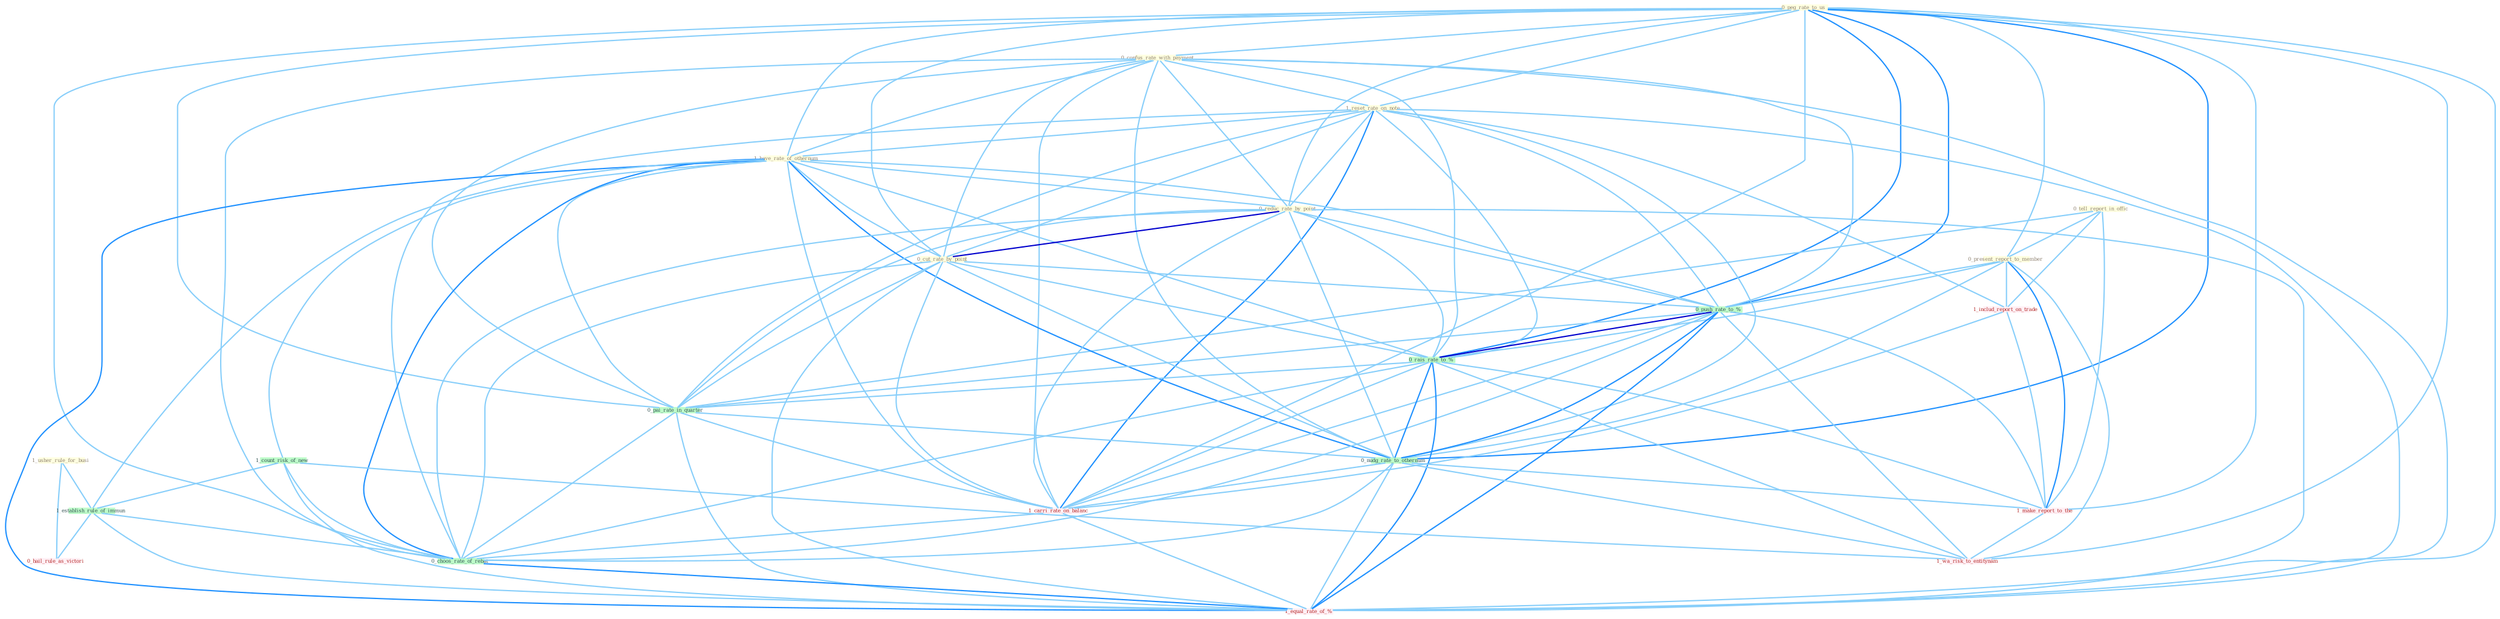 Graph G{ 
    node
    [shape=polygon,style=filled,width=.5,height=.06,color="#BDFCC9",fixedsize=true,fontsize=4,
    fontcolor="#2f4f4f"];
    {node
    [color="#ffffe0", fontcolor="#8b7d6b"] "0_peg_rate_to_us " "0_confus_rate_with_payment " "0_tell_report_in_offic " "0_present_report_to_member " "1_usher_rule_for_busi " "1_reset_rate_on_note " "1_have_rate_of_othernum " "0_reduc_rate_by_point " "0_cut_rate_by_point "}
{node [color="#fff0f5", fontcolor="#b22222"] "1_includ_report_on_trade " "1_carri_rate_on_balanc " "1_make_report_to_the " "1_wa_risk_to_entitynam " "0_hail_rule_as_victori " "1_equal_rate_of_% "}
edge [color="#B0E2FF"];

	"0_peg_rate_to_us " -- "0_confus_rate_with_payment " [w="1", color="#87cefa" ];
	"0_peg_rate_to_us " -- "0_present_report_to_member " [w="1", color="#87cefa" ];
	"0_peg_rate_to_us " -- "1_reset_rate_on_note " [w="1", color="#87cefa" ];
	"0_peg_rate_to_us " -- "1_have_rate_of_othernum " [w="1", color="#87cefa" ];
	"0_peg_rate_to_us " -- "0_reduc_rate_by_point " [w="1", color="#87cefa" ];
	"0_peg_rate_to_us " -- "0_cut_rate_by_point " [w="1", color="#87cefa" ];
	"0_peg_rate_to_us " -- "0_push_rate_to_% " [w="2", color="#1e90ff" , len=0.8];
	"0_peg_rate_to_us " -- "0_rais_rate_to_% " [w="2", color="#1e90ff" , len=0.8];
	"0_peg_rate_to_us " -- "0_pai_rate_in_quarter " [w="1", color="#87cefa" ];
	"0_peg_rate_to_us " -- "0_nudg_rate_to_othernum " [w="2", color="#1e90ff" , len=0.8];
	"0_peg_rate_to_us " -- "1_carri_rate_on_balanc " [w="1", color="#87cefa" ];
	"0_peg_rate_to_us " -- "1_make_report_to_the " [w="1", color="#87cefa" ];
	"0_peg_rate_to_us " -- "0_choos_rate_of_rebat " [w="1", color="#87cefa" ];
	"0_peg_rate_to_us " -- "1_wa_risk_to_entitynam " [w="1", color="#87cefa" ];
	"0_peg_rate_to_us " -- "1_equal_rate_of_% " [w="1", color="#87cefa" ];
	"0_confus_rate_with_payment " -- "1_reset_rate_on_note " [w="1", color="#87cefa" ];
	"0_confus_rate_with_payment " -- "1_have_rate_of_othernum " [w="1", color="#87cefa" ];
	"0_confus_rate_with_payment " -- "0_reduc_rate_by_point " [w="1", color="#87cefa" ];
	"0_confus_rate_with_payment " -- "0_cut_rate_by_point " [w="1", color="#87cefa" ];
	"0_confus_rate_with_payment " -- "0_push_rate_to_% " [w="1", color="#87cefa" ];
	"0_confus_rate_with_payment " -- "0_rais_rate_to_% " [w="1", color="#87cefa" ];
	"0_confus_rate_with_payment " -- "0_pai_rate_in_quarter " [w="1", color="#87cefa" ];
	"0_confus_rate_with_payment " -- "0_nudg_rate_to_othernum " [w="1", color="#87cefa" ];
	"0_confus_rate_with_payment " -- "1_carri_rate_on_balanc " [w="1", color="#87cefa" ];
	"0_confus_rate_with_payment " -- "0_choos_rate_of_rebat " [w="1", color="#87cefa" ];
	"0_confus_rate_with_payment " -- "1_equal_rate_of_% " [w="1", color="#87cefa" ];
	"0_tell_report_in_offic " -- "0_present_report_to_member " [w="1", color="#87cefa" ];
	"0_tell_report_in_offic " -- "0_pai_rate_in_quarter " [w="1", color="#87cefa" ];
	"0_tell_report_in_offic " -- "1_includ_report_on_trade " [w="1", color="#87cefa" ];
	"0_tell_report_in_offic " -- "1_make_report_to_the " [w="1", color="#87cefa" ];
	"0_present_report_to_member " -- "0_push_rate_to_% " [w="1", color="#87cefa" ];
	"0_present_report_to_member " -- "0_rais_rate_to_% " [w="1", color="#87cefa" ];
	"0_present_report_to_member " -- "0_nudg_rate_to_othernum " [w="1", color="#87cefa" ];
	"0_present_report_to_member " -- "1_includ_report_on_trade " [w="1", color="#87cefa" ];
	"0_present_report_to_member " -- "1_make_report_to_the " [w="2", color="#1e90ff" , len=0.8];
	"0_present_report_to_member " -- "1_wa_risk_to_entitynam " [w="1", color="#87cefa" ];
	"1_usher_rule_for_busi " -- "1_establish_rule_of_immun " [w="1", color="#87cefa" ];
	"1_usher_rule_for_busi " -- "0_hail_rule_as_victori " [w="1", color="#87cefa" ];
	"1_reset_rate_on_note " -- "1_have_rate_of_othernum " [w="1", color="#87cefa" ];
	"1_reset_rate_on_note " -- "0_reduc_rate_by_point " [w="1", color="#87cefa" ];
	"1_reset_rate_on_note " -- "0_cut_rate_by_point " [w="1", color="#87cefa" ];
	"1_reset_rate_on_note " -- "0_push_rate_to_% " [w="1", color="#87cefa" ];
	"1_reset_rate_on_note " -- "0_rais_rate_to_% " [w="1", color="#87cefa" ];
	"1_reset_rate_on_note " -- "0_pai_rate_in_quarter " [w="1", color="#87cefa" ];
	"1_reset_rate_on_note " -- "0_nudg_rate_to_othernum " [w="1", color="#87cefa" ];
	"1_reset_rate_on_note " -- "1_includ_report_on_trade " [w="1", color="#87cefa" ];
	"1_reset_rate_on_note " -- "1_carri_rate_on_balanc " [w="2", color="#1e90ff" , len=0.8];
	"1_reset_rate_on_note " -- "0_choos_rate_of_rebat " [w="1", color="#87cefa" ];
	"1_reset_rate_on_note " -- "1_equal_rate_of_% " [w="1", color="#87cefa" ];
	"1_have_rate_of_othernum " -- "0_reduc_rate_by_point " [w="1", color="#87cefa" ];
	"1_have_rate_of_othernum " -- "0_cut_rate_by_point " [w="1", color="#87cefa" ];
	"1_have_rate_of_othernum " -- "1_count_risk_of_new " [w="1", color="#87cefa" ];
	"1_have_rate_of_othernum " -- "0_push_rate_to_% " [w="1", color="#87cefa" ];
	"1_have_rate_of_othernum " -- "0_rais_rate_to_% " [w="1", color="#87cefa" ];
	"1_have_rate_of_othernum " -- "1_establish_rule_of_immun " [w="1", color="#87cefa" ];
	"1_have_rate_of_othernum " -- "0_pai_rate_in_quarter " [w="1", color="#87cefa" ];
	"1_have_rate_of_othernum " -- "0_nudg_rate_to_othernum " [w="2", color="#1e90ff" , len=0.8];
	"1_have_rate_of_othernum " -- "1_carri_rate_on_balanc " [w="1", color="#87cefa" ];
	"1_have_rate_of_othernum " -- "0_choos_rate_of_rebat " [w="2", color="#1e90ff" , len=0.8];
	"1_have_rate_of_othernum " -- "1_equal_rate_of_% " [w="2", color="#1e90ff" , len=0.8];
	"0_reduc_rate_by_point " -- "0_cut_rate_by_point " [w="3", color="#0000cd" , len=0.6];
	"0_reduc_rate_by_point " -- "0_push_rate_to_% " [w="1", color="#87cefa" ];
	"0_reduc_rate_by_point " -- "0_rais_rate_to_% " [w="1", color="#87cefa" ];
	"0_reduc_rate_by_point " -- "0_pai_rate_in_quarter " [w="1", color="#87cefa" ];
	"0_reduc_rate_by_point " -- "0_nudg_rate_to_othernum " [w="1", color="#87cefa" ];
	"0_reduc_rate_by_point " -- "1_carri_rate_on_balanc " [w="1", color="#87cefa" ];
	"0_reduc_rate_by_point " -- "0_choos_rate_of_rebat " [w="1", color="#87cefa" ];
	"0_reduc_rate_by_point " -- "1_equal_rate_of_% " [w="1", color="#87cefa" ];
	"0_cut_rate_by_point " -- "0_push_rate_to_% " [w="1", color="#87cefa" ];
	"0_cut_rate_by_point " -- "0_rais_rate_to_% " [w="1", color="#87cefa" ];
	"0_cut_rate_by_point " -- "0_pai_rate_in_quarter " [w="1", color="#87cefa" ];
	"0_cut_rate_by_point " -- "0_nudg_rate_to_othernum " [w="1", color="#87cefa" ];
	"0_cut_rate_by_point " -- "1_carri_rate_on_balanc " [w="1", color="#87cefa" ];
	"0_cut_rate_by_point " -- "0_choos_rate_of_rebat " [w="1", color="#87cefa" ];
	"0_cut_rate_by_point " -- "1_equal_rate_of_% " [w="1", color="#87cefa" ];
	"1_count_risk_of_new " -- "1_establish_rule_of_immun " [w="1", color="#87cefa" ];
	"1_count_risk_of_new " -- "0_choos_rate_of_rebat " [w="1", color="#87cefa" ];
	"1_count_risk_of_new " -- "1_wa_risk_to_entitynam " [w="1", color="#87cefa" ];
	"1_count_risk_of_new " -- "1_equal_rate_of_% " [w="1", color="#87cefa" ];
	"0_push_rate_to_% " -- "0_rais_rate_to_% " [w="3", color="#0000cd" , len=0.6];
	"0_push_rate_to_% " -- "0_pai_rate_in_quarter " [w="1", color="#87cefa" ];
	"0_push_rate_to_% " -- "0_nudg_rate_to_othernum " [w="2", color="#1e90ff" , len=0.8];
	"0_push_rate_to_% " -- "1_carri_rate_on_balanc " [w="1", color="#87cefa" ];
	"0_push_rate_to_% " -- "1_make_report_to_the " [w="1", color="#87cefa" ];
	"0_push_rate_to_% " -- "0_choos_rate_of_rebat " [w="1", color="#87cefa" ];
	"0_push_rate_to_% " -- "1_wa_risk_to_entitynam " [w="1", color="#87cefa" ];
	"0_push_rate_to_% " -- "1_equal_rate_of_% " [w="2", color="#1e90ff" , len=0.8];
	"0_rais_rate_to_% " -- "0_pai_rate_in_quarter " [w="1", color="#87cefa" ];
	"0_rais_rate_to_% " -- "0_nudg_rate_to_othernum " [w="2", color="#1e90ff" , len=0.8];
	"0_rais_rate_to_% " -- "1_carri_rate_on_balanc " [w="1", color="#87cefa" ];
	"0_rais_rate_to_% " -- "1_make_report_to_the " [w="1", color="#87cefa" ];
	"0_rais_rate_to_% " -- "0_choos_rate_of_rebat " [w="1", color="#87cefa" ];
	"0_rais_rate_to_% " -- "1_wa_risk_to_entitynam " [w="1", color="#87cefa" ];
	"0_rais_rate_to_% " -- "1_equal_rate_of_% " [w="2", color="#1e90ff" , len=0.8];
	"1_establish_rule_of_immun " -- "0_choos_rate_of_rebat " [w="1", color="#87cefa" ];
	"1_establish_rule_of_immun " -- "0_hail_rule_as_victori " [w="1", color="#87cefa" ];
	"1_establish_rule_of_immun " -- "1_equal_rate_of_% " [w="1", color="#87cefa" ];
	"0_pai_rate_in_quarter " -- "0_nudg_rate_to_othernum " [w="1", color="#87cefa" ];
	"0_pai_rate_in_quarter " -- "1_carri_rate_on_balanc " [w="1", color="#87cefa" ];
	"0_pai_rate_in_quarter " -- "0_choos_rate_of_rebat " [w="1", color="#87cefa" ];
	"0_pai_rate_in_quarter " -- "1_equal_rate_of_% " [w="1", color="#87cefa" ];
	"0_nudg_rate_to_othernum " -- "1_carri_rate_on_balanc " [w="1", color="#87cefa" ];
	"0_nudg_rate_to_othernum " -- "1_make_report_to_the " [w="1", color="#87cefa" ];
	"0_nudg_rate_to_othernum " -- "0_choos_rate_of_rebat " [w="1", color="#87cefa" ];
	"0_nudg_rate_to_othernum " -- "1_wa_risk_to_entitynam " [w="1", color="#87cefa" ];
	"0_nudg_rate_to_othernum " -- "1_equal_rate_of_% " [w="1", color="#87cefa" ];
	"1_includ_report_on_trade " -- "1_carri_rate_on_balanc " [w="1", color="#87cefa" ];
	"1_includ_report_on_trade " -- "1_make_report_to_the " [w="1", color="#87cefa" ];
	"1_carri_rate_on_balanc " -- "0_choos_rate_of_rebat " [w="1", color="#87cefa" ];
	"1_carri_rate_on_balanc " -- "1_equal_rate_of_% " [w="1", color="#87cefa" ];
	"1_make_report_to_the " -- "1_wa_risk_to_entitynam " [w="1", color="#87cefa" ];
	"0_choos_rate_of_rebat " -- "1_equal_rate_of_% " [w="2", color="#1e90ff" , len=0.8];
}